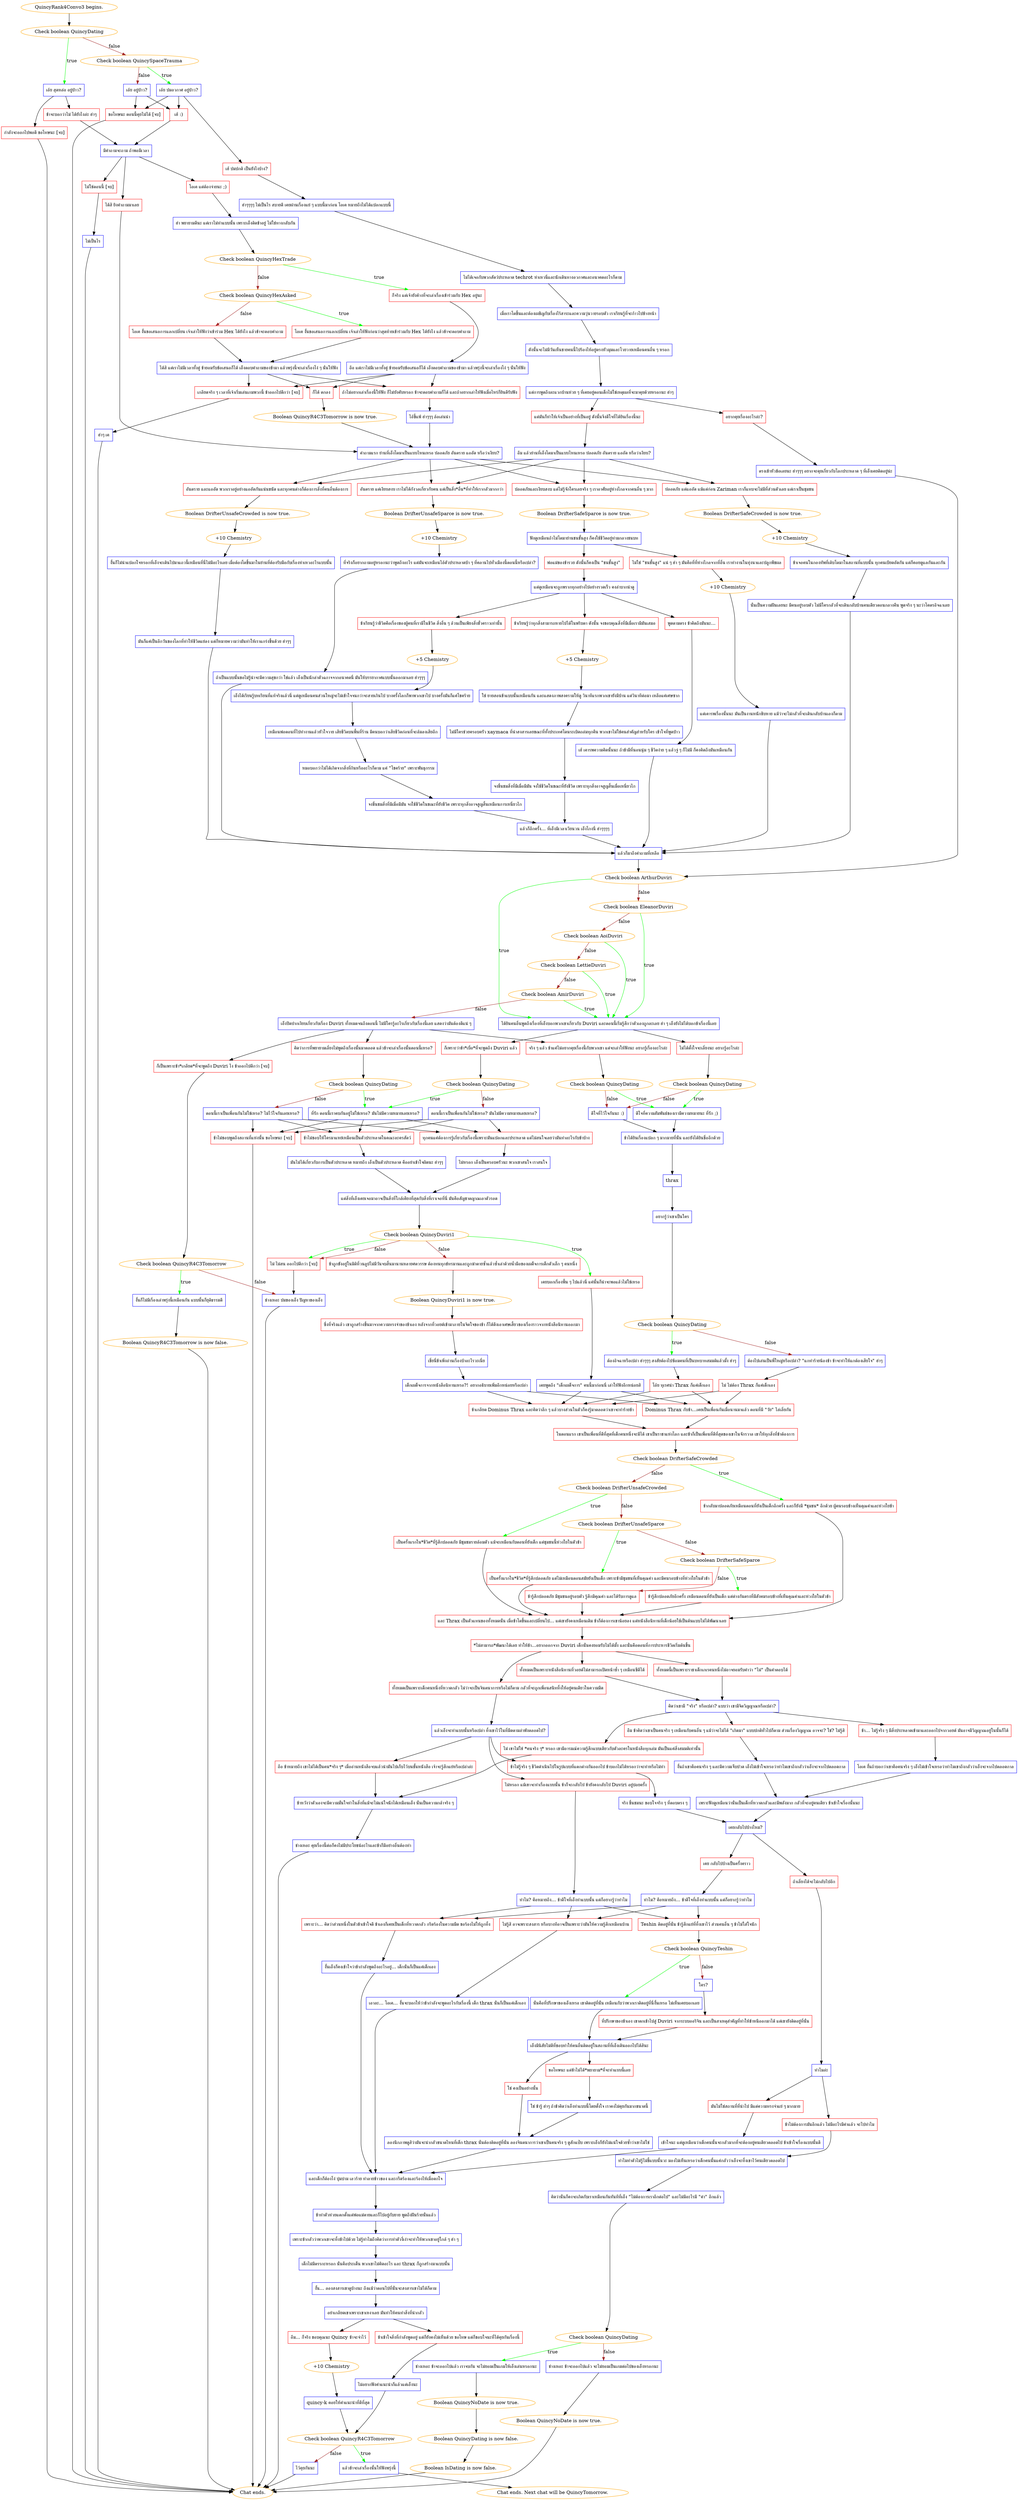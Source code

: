 digraph {
	"QuincyRank4Convo3 begins." [color=orange];
		"QuincyRank4Convo3 begins." -> j552943725;
	j552943725 [label="Check boolean QuincyDating",color=orange];
		j552943725 -> j3049906672 [label=true,color=green];
		j552943725 -> j3004499405 [label=false,color=brown];
	j3049906672 [label="เอ้ย สุดหล่อ อยู่ป่าว?",shape=box,color=blue];
		j3049906672 -> j498917432;
		j3049906672 -> j402005787;
	j3004499405 [label="Check boolean QuincySpaceTrauma",color=orange];
		j3004499405 -> j850194173 [label=true,color=green];
		j3004499405 -> j3971621636 [label=false,color=brown];
	j498917432 [label="ข้าจะบอกว่าไม่ ได้ยังไงล่ะ ฮ่าๆ",shape=box,color=red];
		j498917432 -> j3705068894;
	j402005787 [label="กำลังจะออกไปพอดี ขอโทษนะ [จบ]",shape=box,color=red];
		j402005787 -> "Chat ends.";
	j850194173 [label="เอ้ย ปมอวกาศ อยู่ป่าว?",shape=box,color=blue];
		j850194173 -> j2477707010;
		j850194173 -> j3715978751;
		j850194173 -> j1605941528;
	j3971621636 [label="เอ้ย อยู่ป่าว?",shape=box,color=blue];
		j3971621636 -> j3715978751;
		j3971621636 -> j1605941528;
	j3705068894 [label="มีคำถามจะถาม ถ้าพอมีเวลา",shape=box,color=blue];
		j3705068894 -> j2697381779;
		j3705068894 -> j685164825;
		j3705068894 -> j1649332000;
	"Chat ends." [color=orange];
	j2477707010 [label="เฮ้ ปมปกติ เป็นยังไงบ้าง?",shape=box,color=red];
		j2477707010 -> j2591537395;
	j3715978751 [label="เฮ้ :)",shape=box,color=red];
		j3715978751 -> j3705068894;
	j1605941528 [label="ขอโทษนะ ตอนนี้คุยไม่ได้ [จบ]",shape=box,color=red];
		j1605941528 -> "Chat ends.";
	j2697381779 [label="ได้สิ ยิงคำถามมาเลย",shape=box,color=red];
		j2697381779 -> j2686825429;
	j685164825 [label="โอเค แต่ต้องจ่ายนะ ;)",shape=box,color=red];
		j685164825 -> j3414228076;
	j1649332000 [label="ไม่ใช่ตอนนี้ [จบ]",shape=box,color=red];
		j1649332000 -> j434726775;
	j2591537395 [label="ฮ่าๆๆๆๆ ไม่เป็นไร สบายดี เคยผ่านเรื่องแย่ ๆ แบบนี้มาก่อน โอเค หมายถึงไม่ได้แปลกแบบนี้",shape=box,color=blue];
		j2591537395 -> j3620499839;
	j2686825429 [label="คำถามแรก ย่านที่เอ็งโตมาเป็นแบบไหนเหรอ ปลอดภัย อันตราย แออัด หรือว่าเงียบ?",shape=box,color=blue];
		j2686825429 -> j4279282173;
		j2686825429 -> j2417026078;
		j2686825429 -> j848333418;
		j2686825429 -> j3225608264;
	j3414228076 [label="ฮ่า พยายามดีนะ แต่เราไม่ทำแบบนั้น เพราะเอ็งติดข้าอยู่ ไม่ใช่ทางกลับกัน",shape=box,color=blue];
		j3414228076 -> j3869748579;
	j434726775 [label="ไม่เป็นไร",shape=box,color=blue];
		j434726775 -> "Chat ends.";
	j3620499839 [label="ไม่ได้เจอกับพวกสัตว์ประหลาด techrot ห่าเหวนี่และนักเดินทางอวกาศและอนาคตอะไรก็ตาม",shape=box,color=blue];
		j3620499839 -> j633327523;
	j4279282173 [label="ปลอดภัย แต่แออัด แม้แต่ก่อน Zariman เราก็แทบจะไม่มีที่ส่วนตัวเลย แต่เราเป็นชุมชน",shape=box,color=red];
		j4279282173 -> j2856216552;
	j2417026078 [label="อันตราย และแออัด พวกเราอยู่อย่างแออัดกันแน่นขนัด และทุกคนต่างก็ต้องการสิ่งที่คนอื่นต้องการ",shape=box,color=red];
		j2417026078 -> j2956858195;
	j848333418 [label="อันตราย แต่เงียบสงบ เราไม่ได้กังวลเกี่ยวกับคน แต่เป็นสิ่ง*อื่น*ที่ทำให้เรากลัวมากกว่า",shape=box,color=red];
		j848333418 -> j1669458923;
	j3225608264 [label="ปลอดภัยและเงียบสงบ แต่ไม่รู้จักใครเลยจริง ๆ เราอาศัยอยู่ห่างไกลจากคนอื่น ๆ มาก",shape=box,color=red];
		j3225608264 -> j2703112689;
	j3869748579 [label="Check boolean QuincyHexTrade",color=orange];
		j3869748579 -> j2664556053 [label=true,color=green];
		j3869748579 -> j4011176701 [label=false,color=brown];
	j633327523 [label="เมื่อเราโตขึ้นและต้องเผชิญกับเรื่องไร้สาระและความวุ่นวายรอบตัว เราเรียนรู้ที่จะก้าวไปข้างหน้า",shape=box,color=blue];
		j633327523 -> j778707565;
	j2856216552 [label="Boolean DrifterSafeCrowded is now true.",color=orange];
		j2856216552 -> j3297468954;
	j2956858195 [label="Boolean DrifterUnsafeCrowded is now true.",color=orange];
		j2956858195 -> j294027552;
	j1669458923 [label="Boolean DrifterUnsafeSparce is now true.",color=orange];
		j1669458923 -> j3090298070;
	j2703112689 [label="Boolean DrifterSafeSparce is now true.",color=orange];
		j2703112689 -> j929368946;
	j2664556053 [label="ก็จริง แต่เจ้ายังค้างที่จะเล่าเรื่องเข้าร่วมกับ Hex อยู่นะ",shape=box,color=red];
		j2664556053 -> j52055219;
	j4011176701 [label="Check boolean QuincyHexAsked",color=orange];
		j4011176701 -> j1796418560 [label=true,color=green];
		j4011176701 -> j4117146018 [label=false,color=brown];
	j778707565 [label="ดังนั้นจะไม่มีวันเห็นชายคนนี้ไปร้องไห้อยู่ตรงหัวมุมและโวยวายเหมือนคนอื่น ๆ หรอก",shape=box,color=blue];
		j778707565 -> j1492567333;
	j3297468954 [label="+10 Chemistry",color=orange];
		j3297468954 -> j3277028146;
	j294027552 [label="+10 Chemistry",color=orange];
		j294027552 -> j3982234422;
	j3090298070 [label="+10 Chemistry",color=orange];
		j3090298070 -> j4204607876;
	j929368946 [label="ฟังดูเหมือนถ้าไม่โตมาย่านชนชั้นสูง ก็คงใช้ชีวิตอยู่ท่ามกลางชนบท",shape=box,color=blue];
		j929368946 -> j572444665;
		j929368946 -> j3543648295;
	j52055219 [label="อือ แต่เราไม่มีเวลาทั้งคู่ ข้ายอมรับข้อเสนอก็ได้ เอ็งตอบคำถามของข้ามา แล้วพรุ่งนี้จะเล่าเรื่องโง่ ๆ นั่นให้ฟัง",shape=box,color=blue];
		j52055219 -> j2438269642;
		j52055219 -> j1766670925;
		j52055219 -> j615083031;
	j1796418560 [label="โอเค งั้นขอเสนอการแลกเปลี่ยน เจ้าเล่าให้ฟังก่อนว่าสุดท้ายเข้าร่วมกับ Hex ได้ยังไง แล้วข้าจะตอบคำถาม",shape=box,color=red];
		j1796418560 -> j768780739;
	j4117146018 [label="โอเค งั้นขอเสนอการแลกเปลี่ยน เจ้าเล่าให้ฟังว่าเข้าร่วม Hex ได้ยังไง แล้วข้าจะตอบคำถาม",shape=box,color=red];
		j4117146018 -> j768780739;
	j1492567333 [label="แต่การพูดถึงละแวกบ้านห่วย ๆ ที่เคยอยู่ตอนเด็กไม่ใช่เหตุผลที่จะมาคุยด้วยหรอกนะ ฮ่าๆ",shape=box,color=blue];
		j1492567333 -> j21122079;
		j1492567333 -> j3717246812;
	j3277028146 [label="ข้าเจอคนในกองทัพที่เติบโตมาในสถานที่แบบนั้น ทุกคนเบียดอัดกัน แต่ก็คอยดูแลกันและกัน",shape=box,color=blue];
		j3277028146 -> j2715594619;
	j3982234422 [label="งั้นก็ไม่น่าแปลกใจหรอกที่เอ็งจะเดินไปมาแถวนี้เหมือนที่นี่ไม่มีอะไรเลย เมื่อต้องโตขึ้นมาในย่านที่ต้องรับมือกับเรื่องห่าเหวอะไรแบบนั้น",shape=box,color=blue];
		j3982234422 -> j2033332651;
	j4204607876 [label="ที่จริงก็อยากถามอยู่หรอกนะว่าพูดถึงอะไร แต่มันจะเหมือนไอ้ตัวประหลาดบ้า ๆ ที่คลานไปทั่วเมืองนี้ตอนนี้หรือเปล่า?",shape=box,color=blue];
		j4204607876 -> j4224484762;
	j572444665 [label="ไม่ใช่ \"ชนชั้นสูง\" แน่ ๆ ฮ่า ๆ มันคือที่ที่ห่างไกลจากที่อื่น เราทำงานในทุ่งนาและปลูกพืชผล",shape=box,color=red];
		j572444665 -> j837811281;
	j3543648295 [label="พ่อแม่ของข้ารวย ดังนั้นก็คงเป็น \"ชนชั้นสูง\"",shape=box,color=red];
		j3543648295 -> j235596264;
	j2438269642 [label="ก็ได้ ตกลง",shape=box,color=red];
		j2438269642 -> j2294527913;
	j1766670925 [label="ถ้าไม่อยากเล่าเรื่องนี้ให้ฟัง ก็ไม่บังคับหรอก ข้าจะตอบคำถามก็ได้ และถ้าอยากเล่าให้ฟังเมื่อไหร่ก็ยินดีรับฟัง",shape=box,color=red];
		j1766670925 -> j550575653;
	j615083031 [label="เกลียดจริง ๆ เวลาที่เจ้าเริ่มเล่นเกมพวกนี้ ข้าออกไปดีกว่า [จบ]",shape=box,color=red];
		j615083031 -> j46506342;
	j768780739 [label="ได้สิ แต่เราไม่มีเวลาทั้งคู่ ข้ายอมรับข้อเสนอก็ได้ เอ็งตอบคำถามของข้ามา แล้วพรุ่งนี้จะเล่าเรื่องโง่ ๆ นั่นให้ฟัง",shape=box,color=blue];
		j768780739 -> j2438269642;
		j768780739 -> j1766670925;
		j768780739 -> j615083031;
	j21122079 [label="อยากคุยเรื่องอะไรล่ะ?",shape=box,color=red];
		j21122079 -> j3851096713;
	j3717246812 [label="แต่มันก็ทำให้เจ้าเป็นอย่างที่เป็นอยู่ ดังนั้นจึงดีใจที่ได้ยินเรื่องนี้นะ",shape=box,color=red];
		j3717246812 -> j55955612;
	j2715594619 [label="นั่นเป็นความฝันเลยนะ มีคนอยู่รอบตัว ไม่มีใครกลัวที่จะเดินกลับบ้านคนเดียวตอนกลางคืน พูดจริง ๆ นะว่าโคตรอิจฉาเลย",shape=box,color=blue];
		j2715594619 -> j3414463346;
	j2033332651 [label="มันก็แค่เป็นอีกวันของโลกที่ทำให้ชีวิตแย่ลง แต่ก็หมายความว่ามันทำให้เราแกร่งขึ้นด้วย ฮ่าๆๆ",shape=box,color=blue];
		j2033332651 -> j3414463346;
	j4224484762 [label="ถ้าเป็นแบบนั้นขอไม่รู้น่าจะมีความสุขกว่า ใช่แล้ว เอ็งเป็นนักล่าตัวฉกาจจากอนาคตนี่ มันให้บรรยากาศแบบนั้นออกมาเลย ฮ่าๆๆๆ",shape=box,color=blue];
		j4224484762 -> j3414463346;
	j837811281 [label="+10 Chemistry",color=orange];
		j837811281 -> j3836426574;
	j235596264 [label="แต่ดูเหมือนจะถูกพรากทุกอย่างไปอย่างรวดเร็ว คงลำบากน่าดู",shape=box,color=blue];
		j235596264 -> j3991937440;
		j235596264 -> j2049962295;
		j235596264 -> j24464686;
	j2294527913 [label="Boolean QuincyR4C3Tomorrow is now true.",color=orange];
		j2294527913 -> j2686825429;
	j550575653 [label="ไอ้ขี้แพ้ ฮ่าๆๆๆ ล้อเล่นน่า",shape=box,color=blue];
		j550575653 -> j2686825429;
	j46506342 [label="ฮ่าๆ เค",shape=box,color=blue];
		j46506342 -> "Chat ends.";
	j3851096713 [label="ตรงเข้าหัวข้อเลยนะ ฮ่าๆๆๆ อยากจะคุยเกี่ยวกับโลกประหลาด ๆ ที่เอ็งเคยติดอยู่น่ะ",shape=box,color=blue];
		j3851096713 -> j3268356592;
	j55955612 [label="อืม แล้วย่านที่เอ็งโตมาเป็นแบบไหนเหรอ ปลอดภัย อันตราย แออัด หรือว่าเงียบ?",shape=box,color=blue];
		j55955612 -> j4279282173;
		j55955612 -> j2417026078;
		j55955612 -> j848333418;
		j55955612 -> j3225608264;
	j3414463346 [label="แล้วก็มาถึงคำถามที่เหลือ",shape=box,color=blue];
		j3414463346 -> j3268356592;
	j3836426574 [label="แต่เคารพเรื่องนั้นนะ มันเป็นงานหนักชิบหาย แม้ว่าจะไม่กลัวที่จะเดินกลับบ้านเองก็ตาม",shape=box,color=blue];
		j3836426574 -> j3414463346;
	j3991937440 [label="พูดตามตรง ข้าคิดถึงมันนะ...",shape=box,color=red];
		j3991937440 -> j2004178364;
	j2049962295 [label="ข้าเรียนรู้ว่าทุกสิ่งสามารถหายไปได้ในพริบตา ดังนั้น จงขอบคุณสิ่งที่มีเมื่อเรามีมันเสมอ",shape=box,color=red];
		j2049962295 -> j100600483;
	j24464686 [label="ข้าเรียนรู้ว่าชีวิตคือเรื่องของผู้คนที่เรามีในชีวิต สิ่งอื่น ๆ ล้วนเป็นเพียงสิ่งชั่วคราวเท่านั้น",shape=box,color=red];
		j24464686 -> j3346690093;
	j3268356592 [label="Check boolean ArthurDuviri",color=orange];
		j3268356592 -> j1722595909 [label=true,color=green];
		j3268356592 -> j4104290587 [label=false,color=brown];
	j2004178364 [label="เฮ้ เคารพความคิดนั้นนะ ถ้าข้ามีที่นอนนุ่ม ๆ ชีวิตง่าย ๆ แล้วจู่ ๆ ก็ไม่มี ก็คงคิดถึงมันเหมือนกัน",shape=box,color=blue];
		j2004178364 -> j3414463346;
	j100600483 [label="+5 Chemistry",color=orange];
		j100600483 -> j3385517604;
	j3346690093 [label="+5 Chemistry",color=orange];
		j3346690093 -> j267986473;
	j1722595909 [label="ได้ยินคนอื่นพูดถึงเรื่องที่เอ็งบอกพวกเขาเกี่ยวกับ Duviri และตอนนี้เริ่มรู้สึกว่าตัวเองถูกละเลย ฮ่า ๆ เอ็งยังไม่ได้บอกข้าเรื่องนี้เลย",shape=box,color=blue];
		j1722595909 -> j1705808359;
		j1722595909 -> j1996163226;
	j4104290587 [label="Check boolean EleanorDuviri",color=orange];
		j4104290587 -> j1722595909 [label=true,color=green];
		j4104290587 -> j481100708 [label=false,color=brown];
	j3385517604 [label="ใช่ ยายสอนข้าแบบนั้นเหมือนกัน และแสดงภาพสงครามให้ดู วินาทีแรกพวกเขายังมีบ้าน แต่วินาทีต่อมา เหลือแค่เศษซาก",shape=box,color=blue];
		j3385517604 -> j290323226;
	j267986473 [label="เอ็งได้เรียนรู้บทเรียนที่แท้จริงแล้วนี่ แต่ดูเหมือนคนส่วนใหญ่จะไม่เข้าใจจนกว่าจะสายเกินไป บางครั้งโลกก็พาพวกเขาไป บางครั้งมันก็แค่โชคร้าย",shape=box,color=blue];
		j267986473 -> j1984834659;
	j1705808359 [label="ไม่ได้ตั้งใจจะเลี่ยงนะ อยากรู้อะไรล่ะ",shape=box,color=red];
		j1705808359 -> j1049962924;
	j1996163226 [label="ก็เพราะว่าข้า*เบื่อ*ที่จะพูดถึง Duviri แล้ว",shape=box,color=red];
		j1996163226 -> j2517674731;
	j481100708 [label="Check boolean AoiDuviri",color=orange];
		j481100708 -> j1722595909 [label=true,color=green];
		j481100708 -> j2629651196 [label=false,color=brown];
	j290323226 [label="ไม่มีใครช่วยครอบครัว xaymaca ที่น่าสงสารเลยขณะที่ทั้งประเทศโดนระเบิดถล่มทุกคืน พวกเขาไม่ใช่คนสำคัญสำหรับใคร เข้าใจที่พูดป่าว",shape=box,color=blue];
		j290323226 -> j1084921331;
	j1984834659 [label="เหมือนพ่อตอนที่ไปทำงานแล้วหัวใจวาย เสียชีวิตบนพื้นที่ร้าน มีคนบอกว่าเสียชีวิตก่อนที่จะล้มลงเสียอีก",shape=box,color=blue];
		j1984834659 -> j3608609111;
	j1049962924 [label="Check boolean QuincyDating",color=orange];
		j1049962924 -> j431748339 [label=true,color=green];
		j1049962924 -> j3916854042 [label=false,color=brown];
	j2517674731 [label="Check boolean QuincyDating",color=orange];
		j2517674731 -> j1378252535 [label=true,color=green];
		j2517674731 -> j3163189251 [label=false,color=brown];
	j2629651196 [label="Check boolean LettieDuviri",color=orange];
		j2629651196 -> j1722595909 [label=true,color=green];
		j2629651196 -> j1771238635 [label=false,color=brown];
	j1084921331 [label="จงชื่นชมสิ่งที่มีเมื่อมีมัน จงใช้ชีวิตในขณะที่ยังชีวิต เพราะทุกสิ่งอาจสูญสิ้นเมื่อเหนี่ยวไก",shape=box,color=blue];
		j1084921331 -> j3016930306;
	j3608609111 [label="หมอบอกว่าไม่ได้เกิดจากสิ่งที่กินหรืออะไรก็ตาม แค่ \"โชคร้าย\" เพราะพันธุกรรม",shape=box,color=blue];
		j3608609111 -> j571819075;
	j431748339 [label="ดีใจที่ความสัมพันธ์ของเรามีความหมายนะ ที่รัก ;)",shape=box,color=blue];
		j431748339 -> j4179761878;
	j3916854042 [label="ดีใจที่ไว้ใจกันนะ :)",shape=box,color=blue];
		j3916854042 -> j4179761878;
	j1378252535 [label="ที่รัก ตอนนี้เราคบกันอยู่ไม่ใช่เหรอ? มันไม่มีความหมายเลยเหรอ?",shape=box,color=blue];
		j1378252535 -> j1019028003;
		j1378252535 -> j4165044662;
		j1378252535 -> j1820322597;
	j3163189251 [label="ตอนนี้เราเป็นเพื่อนกันไม่ใช่เหรอ? มันไม่มีความหมายเลยเหรอ?",shape=box,color=blue];
		j3163189251 -> j1019028003;
		j3163189251 -> j4165044662;
		j3163189251 -> j1820322597;
	j1771238635 [label="Check boolean AmirDuviri",color=orange];
		j1771238635 -> j1722595909 [label=true,color=green];
		j1771238635 -> j1427493454 [label=false,color=brown];
	j3016930306 [label="แล้วก็อีกครั้ง... ที่เอ็งมีเวลาเวียนวน เอ็งโกงนี่ ฮ่าๆๆๆๆ",shape=box,color=blue];
		j3016930306 -> j3414463346;
	j571819075 [label="จงชื่นชมสิ่งที่มีเมื่อมีมัน จงใช้ชีวิตในขณะที่ยังชีวิต เพราะทุกสิ่งอาจสูญสิ้นเหมือนการเหนี่ยวไก",shape=box,color=blue];
		j571819075 -> j3016930306;
	j4179761878 [label="ข้าได้ยินเรื่องแปลก ๆ มากมายที่นั่น และยังได้ยินชื่ออีกด้วย",shape=box,color=blue];
		j4179761878 -> j2407794035;
	j1019028003 [label="ทุกคนแค่ต้องการรู้เกี่ยวกับเรื่องนี้เพราะมันแปลกและประหลาด แต่ไม่สนใจเลยว่ามันทำอะไรกับข้าบ้าง",shape=box,color=red];
		j1019028003 -> j2175253664;
	j4165044662 [label="ข้าไม่ชอบให้ใครมาแหย่เหมือนเป็นตัวประหลาดในคณะละครสัตว์",shape=box,color=red];
		j4165044662 -> j3111134585;
	j1820322597 [label="ข้าไม่ชอบพูดถึงสถานที่แห่งนั้น ขอโทษนะ [จบ]",shape=box,color=red];
		j1820322597 -> "Chat ends.";
	j1427493454 [label="เอ็งปิดปากเงียบเกี่ยวกับเรื่อง Duviri ทั้งหมดจนถึงตอนนี้ ไม่มีใครรู้อะไรเกี่ยวกับเรื่องนี้เลย แสดงว่ามันต้องดีแน่ ๆ",shape=box,color=blue];
		j1427493454 -> j3194378610;
		j1427493454 -> j1452181953;
		j1427493454 -> j4095028837;
	j2407794035 [label="thrax",shape=box,color=blue];
		j2407794035 -> j784371892;
	j2175253664 [label="ไม่หรอก เอ็งเป็นครอบครัวนะ พวกเขาสนใจ เราสนใจ",shape=box,color=blue];
		j2175253664 -> j580766532;
	j3111134585 [label="มันไม่ได้เกี่ยวกับการเป็นตัวประหลาด หมายถึง เอ็งเป็นตัวประหลาด คืออย่าเข้าใจผิดนะ ฮ่าๆๆ",shape=box,color=blue];
		j3111134585 -> j580766532;
	j3194378610 [label="จริง ๆ แล้ว ข้าแค่ไม่อยากคุยเรื่องนี้กับพวกเขา แต่จะเล่าให้ฟังนะ อยากรู้เรื่องอะไรล่ะ",shape=box,color=red];
		j3194378610 -> j1970620959;
	j1452181953 [label="คิดว่าการที่พยายามเลี่ยงไม่พูดถึงเรื่องนั้นมาตลอด แล้วข้าจะเล่าเรื่องนั้นตอนนี้เหรอ?",shape=box,color=red];
		j1452181953 -> j1548335853;
	j4095028837 [label="ก็เป็นเพราะข้า*เกลียด*ที่จะพูดถึง Duviri ไง ข้าออกไปดีกว่า [จบ]",shape=box,color=red];
		j4095028837 -> j3137933610;
	j784371892 [label="อยากรู้ว่าเขาเป็นใคร",shape=box,color=blue];
		j784371892 -> j3518307430;
	j580766532 [label="แต่สิ่งที่เอ็งเคยเจอมาอาจเป็นสิ่งที่ใกล้เคียงที่สุดกับสิ่งที่เราเจอที่นี่ มันคือสัญชาตญาณเอาตัวรอด",shape=box,color=blue];
		j580766532 -> j1065292502;
	j1970620959 [label="Check boolean QuincyDating",color=orange];
		j1970620959 -> j431748339 [label=true,color=green];
		j1970620959 -> j3916854042 [label=false,color=brown];
	j1548335853 [label="Check boolean QuincyDating",color=orange];
		j1548335853 -> j1378252535 [label=true,color=green];
		j1548335853 -> j605644683 [label=false,color=brown];
	j3137933610 [label="Check boolean QuincyR4C3Tomorrow",color=orange];
		j3137933610 -> j3012383879 [label=true,color=green];
		j3137933610 -> j1239917210 [label=false,color=brown];
	j3518307430 [label="Check boolean QuincyDating",color=orange];
		j3518307430 -> j3730287628 [label=true,color=green];
		j3518307430 -> j2763200702 [label=false,color=brown];
	j1065292502 [label="Check boolean QuincyDuviri1",color=orange];
		j1065292502 -> j2157977836 [label=true,color=green];
		j1065292502 -> j1121581152 [label=true,color=green];
		j1065292502 -> j2782857526 [label=false,color=brown];
		j1065292502 -> j1121581152 [label=false,color=brown];
	j605644683 [label="ตอนนี้เราเป็นเพื่อนกันไม่ใช่เหรอ? ไม่ไว้ใจกันเลยเหรอ?",shape=box,color=blue];
		j605644683 -> j1019028003;
		j605644683 -> j4165044662;
		j605644683 -> j1820322597;
	j3012383879 [label="งั้นก็ไม่มีเรื่องเล่าพรุ่งนี้เหมือนกัน แบบนั้นก็ยุติธรรมดี",shape=box,color=blue];
		j3012383879 -> j10984581;
	j1239917210 [label="ช่างเหอะ ปมของเอ็ง ปัญหาของเอ็ง",shape=box,color=blue];
		j1239917210 -> "Chat ends.";
	j3730287628 [label="ต้องอิจฉาหรือเปล่า ฮ่าๆๆๆ สงสัยต้องไปซ้อมคนที่เป็นบทบาทสมมติแล้วมั้ง ฮ่าๆ",shape=box,color=blue];
		j3730287628 -> j3319397425;
	j2763200702 [label="ต้องไปเล่นเป็นพี่ใหญ่หรือเปล่า? \"แกทำร้ายน้องข้า ข้าจะทำให้แกต้องเสียใจ\" ฮ่าๆ",shape=box,color=blue];
		j2763200702 -> j607228663;
	j2157977836 [label="เคยบอกเรื่องพื้น ๆ ไปแล้วนี่ แค่นั้นก็น่าจะพอแล้วไม่ใช่เหรอ",shape=box,color=red];
		j2157977836 -> j3949733150;
	j1121581152 [label="ไม่ ไม่สน ออกไปดีกว่า [จบ]",shape=box,color=red];
		j1121581152 -> j1239917210;
	j2782857526 [label="ข้าถูกขังอยู่ในมิติที่วนลูปไม่มีวันจบสิ้นมานานหลายศตวรรษ ต้องทนทุกข์ทรมานและถูกฆ่าตายซ้ำแล้วซ้ำเล่าด้วยน้ำมือของเผด็จการเด็กตัวเล็ก ๆ คนหนึ่ง",shape=box,color=red];
		j2782857526 -> j3192347675;
	j10984581 [label="Boolean QuincyR4C3Tomorrow is now false.",color=orange];
		j10984581 -> "Chat ends.";
	j3319397425 [label="โอ้ย ทุเรศน่า Thrax ก็แค่เด็กเอง",shape=box,color=red];
		j3319397425 -> j648102441;
		j3319397425 -> j1531859455;
	j607228663 [label="ไม่ ไม่ต้อง Thrax ก็แค่เด็กเอง",shape=box,color=red];
		j607228663 -> j1531859455;
		j607228663 -> j648102441;
	j3949733150 [label="เคยพูดถึง \"เด็กเผด็จการ\" คนนี้มาก่อนนี่ เล่าให้ฟังอีกหน่อยสิ",shape=box,color=blue];
		j3949733150 -> j1531859455;
		j3949733150 -> j648102441;
	j3192347675 [label="Boolean QuincyDuviri1 is now true.",color=orange];
		j3192347675 -> j3673419994;
	j648102441 [label="ข้าเกลียด Dominus Thrax และคิดว่าลึก ๆ แล้วบางส่วนในตัวก็คงรู้มาตลอดว่าเขาจะทำร้ายข้า",shape=box,color=red];
		j648102441 -> j1010098928;
	j1531859455 [label="Dominus Thrax กับข้า...เคยเป็นเพื่อนกันเมื่อนานมาแล้ว ตอนที่มี \"วัย\" ไล่เลี่ยกัน",shape=box,color=red];
		j1531859455 -> j1010098928;
	j3673419994 [label="ซึ่งที่จริงแล้ว เขาถูกสร้างขึ้นมาจากความทรงจำของข้าเอง หลังจากที่วอยด์เข้ามาภายในจิตใจของข้า ก็ได้ดึงเอาเศษเสี้ยวของเรื่องราวจากหนังสือนิทานออกมา",shape=box,color=red];
		j3673419994 -> j2649344394;
	j1010098928 [label="ในตอนแรก เขาเป็นเพื่อนที่ดีที่สุดที่เด็กคนหนึ่งจะมีได้ เขาเป็นราชาแห่งโลก และข้าก็เป็นเพื่อนที่ดีที่สุดของเขาในจักรวาล เขาให้ทุกสิ่งที่ข้าต้องการ",shape=box,color=red];
		j1010098928 -> j2662847170;
	j2649344394 [label="เชี่ยนี่ข้าเพิ่งอ่านเรื่องบ้าอะไรวะเนี่ย",shape=box,color=blue];
		j2649344394 -> j2449146024;
	j2662847170 [label="Check boolean DrifterSafeCrowded",color=orange];
		j2662847170 -> j3919873506 [label=true,color=green];
		j2662847170 -> j994130163 [label=false,color=brown];
	j2449146024 [label="เด็กเผด็จการจากหนังสือนิทานเหรอ?! อยากอธิบายเพิ่มอีกหน่อยหรือเปล่า",shape=box,color=blue];
		j2449146024 -> j1531859455;
		j2449146024 -> j648102441;
	j3919873506 [label="ข้ากลับมาปลอดภัยเหมือนตอนที่ยังเป็นเด็กอีกครั้ง และก็ยังมี *ชุมชน* อีกด้วย ผู้คนรอบข้างเห็นคุณค่าและห่วงใยข้า",shape=box,color=red];
		j3919873506 -> j784633114;
	j994130163 [label="Check boolean DrifterUnsafeCrowded",color=orange];
		j994130163 -> j231882761 [label=true,color=green];
		j994130163 -> j3323227003 [label=false,color=brown];
	j784633114 [label="และ Thrax เป็นตัวแทนของทั้งหมดนั่น เมื่อข้าโตขึ้นและเปลี่ยนไป... แต่เขายังคงเหมือนเดิม ข้าก็ต้องการเขาน้อยลง แต่หนังสือนิทานที่เด็กน้อยใช้เป็นต้นแบบไม่ได้พัฒนาเลย",shape=box,color=red];
		j784633114 -> j3433680991;
	j231882761 [label="เป็นครั้งแรกใน*ชีวิต*ที่รู้สึกปลอดภัย มีชุมชมรายล้อมตัว แม้จะเหมือนกับตอนที่ยังเด็ก แต่ชุมชนนี้ห่วงใยในตัวข้า",shape=box,color=red];
		j231882761 -> j784633114;
	j3323227003 [label="Check boolean DrifterUnsafeSparce",color=orange];
		j3323227003 -> j1941510721 [label=true,color=green];
		j3323227003 -> j2575966162 [label=false,color=brown];
	j3433680991 [label="*ไม่สามารถ*พัฒนาได้เลย ทำให้ข้า...อยากออกจาก Duviri เด็กนั่นคงยอมรับไม่ได้มั้ง และนั่นคือตอนที่การประหารชีวิตเริ่มต้นขึ้น",shape=box,color=red];
		j3433680991 -> j881445068;
		j3433680991 -> j1286410876;
		j3433680991 -> j2477792458;
	j1941510721 [label="เป็นครั้งแรกใน*ชีวิต*ที่รู้สึกปลอดภัย แต่ไม่เหมือนตอนสมัยยังเป็นเด็ก เพราะข้ามีชุมชนที่เห็นคุณค่า และมีคนรอบข้างที่ห่วงใยในตัวข้า",shape=box,color=red];
		j1941510721 -> j784633114;
	j2575966162 [label="Check boolean DrifterSafeSparce",color=orange];
		j2575966162 -> j2337734649 [label=true,color=green];
		j2575966162 -> j2638175320 [label=false,color=brown];
	j881445068 [label="ทั้งหมดนี้เป็นเพราะราชาเด็กเกเรคนหนึ่งไม่อาจยอมรับคำว่า \"ไม่\" เป็นคำตอบได้",shape=box,color=red];
		j881445068 -> j1123115735;
	j1286410876 [label="ทั้งหมดเป็นเพราะหนังสือนิทานที่วอยด์ไม่สามารถเปิดหน้าซ้ำ ๆ เหมือนซีดีได้",shape=box,color=red];
		j1286410876 -> j1123115735;
	j2477792458 [label="ทั้งหมดเป็นเพราะเด็กคนหนึ่งที่หวาดกลัว ไม่ว่าจะเป็นจินตนาการหรือไม่ก็ตาม กลัวที่จะถูกเพื่อนสนิททิ้งให้อยู่คนเดียวในความมืด",shape=box,color=red];
		j2477792458 -> j3433609628;
	j2337734649 [label="ข้ารู้สึกปลอดภัยอีกครั้ง เหมือนตอนที่ยังเป็นเด็ก แต่ต่างกันตรงที่มีสังคมรอบข้างที่เห็นคุณค่าและห่วงใยในตัวข้า",shape=box,color=red];
		j2337734649 -> j784633114;
	j2638175320 [label="ข้ารู้สึกปลอดภัย มีชุมชนอยู่รอบตัว รู้สึกมีคุณค่า และได้รับการดูแล",shape=box,color=red];
		j2638175320 -> j784633114;
	j1123115735 [label="คิดว่าเขามี \"จริง\" หรือเปล่า? แบบว่า เขามีจิตวิญญาณหรือเปล่า?",shape=box,color=blue];
		j1123115735 -> j163681741;
		j1123115735 -> j3616164205;
		j1123115735 -> j1554288391;
	j3433609628 [label="แล้วเอ็งจะทำแบบนั้นหรือเปล่า ทิ้งเขาไว้ในที่มืดตามลำพังตลอดไป?",shape=box,color=blue];
		j3433609628 -> j2695535301;
		j3433609628 -> j803151177;
		j3433609628 -> j288021346;
	j163681741 [label="อืม ข้าคิดว่าเขาเป็นคนจริง ๆ เหมือนกับคนอื่น ๆ แม้ว่าจะไม่ได้ \"เกิดมา\" แบบปกติทั่วไปก็ตาม ส่วนเรื่องวิญญาณ อาจจะ? ใช่? ไม่รู้สิ",shape=box,color=red];
		j163681741 -> j634008487;
	j3616164205 [label="ข้า... ไม่รู้จริง ๆ มีสิ่งประหลาดเข้ามาและออกไปจากวอยด์ มันอาจมีวิญญาณอยู่ในนั้นก็ได้",shape=box,color=red];
		j3616164205 -> j1922650371;
	j1554288391 [label="ไม่ เขาไม่ใช่ *คนจริง ๆ* หรอก เขามีอารมณ์ความรู้สึกแบบเดียวกับตัวละครในหนังสือทุกเล่ม มันเป็นแค่สิ่งสมมติเท่านั้น",shape=box,color=red];
		j1554288391 -> j1492805824;
	j2695535301 [label="ไม่หรอก แม้เขาจะทำเรื่องแบบนั้น ข้าก็จะกลับไป ข้ายังคงกลับไป Duviri อยู่บ่อยครั้ง",shape=box,color=red];
		j2695535301 -> j2993504271;
	j803151177 [label="อือ ข้าหมายถึง เขาไม่ได้เป็นคน*จริง ๆ* เมื่ออ่านหนังสือจบแล้วนำมันไปเก็บไว้บนชั้นหนังสือ เจ้าจะรู้สึกแย่หรือเปล่าล่ะ",shape=box,color=red];
		j803151177 -> j1492805824;
	j288021346 [label="ข้าไม่รู้จริง ๆ ชีวิตดำเนินไปในรูปแบบที่แตกต่างกันออกไป ข้าบอกไม่ได้หรอกว่าจะทำหรือไม่ทำ",shape=box,color=red];
		j288021346 -> j85093301;
	j634008487 [label="งั้นถ้าเขาคือคนจริง ๆ และมีความเจ็บปวด เอ็งไม่เข้าใจเหรอว่าทำไมเขาถึงกลัวว่าเอ็งจะจากไปตลอดกาล",shape=box,color=blue];
		j634008487 -> j2922119017;
	j1922650371 [label="โอเค งั้นถ้าบอกว่าเขาคือคนจริง ๆ เอ็งไม่เข้าใจเหรอว่าทำไมเขาถึงกลัวว่าเอ็งจะจากไปตลอดกาล",shape=box,color=blue];
		j1922650371 -> j2922119017;
	j1492805824 [label="ข้าหวังว่าตัวเองจะมีความมั่นใจทำในสิ่งที่แม้จะไม่แน่ใจนักได้เหมือนเอ็ง นั่นเป็นความกล้าจริง ๆ",shape=box,color=blue];
		j1492805824 -> j2681798910;
	j2993504271 [label="ทำไม? คือหมายถึง... ข้าดีใจที่เอ็งทำแบบนั้น แต่ก็อยากรู้ว่าทำไม",shape=box,color=blue];
		j2993504271 -> j2628300208;
		j2993504271 -> j996947619;
		j2993504271 -> j1149525670;
	j85093301 [label="จริง ชื่นชมนะ ขอบใจจริง ๆ ที่ตอบตรง ๆ",shape=box,color=blue];
		j85093301 -> j4038829360;
	j2922119017 [label="เพราะฟังดูเหมือนว่านั่นเป็นเด็กที่หวาดกลัวและมีพลังมาก กลัวที่จะอยู่คนเดียว ข้าเข้าใจเรื่องนั้นนะ",shape=box,color=blue];
		j2922119017 -> j4038829360;
	j2681798910 [label="ช่างเหอะ คุยเรื่องนี้ต่อก็คงไม่มีประโยชน์อะไรและข้าก็มีอย่างอื่นต้องทำ",shape=box,color=blue];
		j2681798910 -> "Chat ends.";
	j2628300208 [label="เพราะว่า... คิดว่าส่วนหนึ่งในตัวข้าเข้าใจดี ข้าเองก็เคยเป็นเด็กที่หวาดกลัว กรีดร้องในความมืด ขอร้องไม่ให้ถูกทิ้ง",shape=box,color=red];
		j2628300208 -> j3818311393;
	j996947619 [label="ไม่รู้สิ อาจเพราะสงสาร หรือบางทีอาจเป็นเพราะว่ามันให้ความรู้สึกเหมือนบ้าน",shape=box,color=red];
		j996947619 -> j773559801;
	j1149525670 [label="Teshin ติดอยู่ที่นั่น ข้ารู้สึกแย่ที่ทิ้งเขาไว้ ส่วนคนอื่น ๆ ข้าไม่ใส่ใจนัก",shape=box,color=red];
		j1149525670 -> j2913113973;
	j4038829360 [label="เคยกลับไปบ้างไหม?",shape=box,color=blue];
		j4038829360 -> j2745468772;
		j4038829360 -> j612384288;
	j3818311393 [label="งั้นเอ็งก็คงเข้าใจว่าข้ากำลังพูดถึงอะไรอยู่... เด็กนั่นก็เป็นแค่เด็กเอง",shape=box,color=blue];
		j3818311393 -> j1662293461;
	j773559801 [label="เอาละ... โอเค... งั้นจะบอกให้ว่าข้ากำลังจะพูดอะไรกับเรื่องนี้ เด็ก thrax นั่นก็เป็นแค่เด็กเอง",shape=box,color=blue];
		j773559801 -> j1662293461;
	j2913113973 [label="Check boolean QuincyTeshin",color=orange];
		j2913113973 -> j1254045529 [label=true,color=green];
		j2913113973 -> j3799863736 [label=false,color=brown];
	j2745468772 [label="เคย กลับไปบ้างเป็นครั้งคราว",shape=box,color=red];
		j2745468772 -> j807764075;
	j612384288 [label="ถ้าเลี่ยงได้จะไม่กลับไปอีก",shape=box,color=red];
		j612384288 -> j3100602499;
	j1662293461 [label="และเด็กก็ต้องโง่ บุ่มบ่าม เลวร้าย ทำลายข้าวของ และกรีดร้องและร้องไห้เมื่อตกใจ",shape=box,color=blue];
		j1662293461 -> j3068767860;
	j1254045529 [label="นั่นคือที่ปรึกษาของเอ็งเหรอ เขาติดอยู่ที่นั่น เหมือนกับว่าพวกเราติดอยู่ที่นี่งั้นเหรอ ไม่เห็นเคยบอกเลย",shape=box,color=blue];
		j1254045529 -> j5599622;
	j3799863736 [label="ใคร?",shape=box,color=blue];
		j3799863736 -> j331649096;
	j807764075 [label="ทำไม? คือหมายถึง... ข้าดีใจที่เอ็งทำแบบนั้น แต่ก็อยากรู้ว่าทำไม",shape=box,color=blue];
		j807764075 -> j1149525670;
		j807764075 -> j2628300208;
		j807764075 -> j996947619;
	j3100602499 [label="ทำไมล่ะ",shape=box,color=blue];
		j3100602499 -> j1971656333;
		j3100602499 -> j1250886522;
	j3068767860 [label="ข้าทำตัวห่วยแตกตั้งแต่พ่อแม่ตายและก็ไปอยู่กับยาย พูดถึงฝันร้ายนั่นแล้ว",shape=box,color=blue];
		j3068767860 -> j1274663142;
	j5599622 [label="เอ็งมีนิสัยไม่ดีที่ชอบทำให้คนอื่นติดอยู่ในสถานที่ที่เอ็งเดินออกไปได้สินะ",shape=box,color=blue];
		j5599622 -> j116314816;
		j5599622 -> j3995010615;
	j331649096 [label="ที่ปรึกษาของข้าเอง เขาตกเข้าไปสู่ Duviri จากระบบออริจิน และเป็นสาเหตุสำคัญที่ทำให้ข้าหนีออกมาได้ แต่เขายังติดอยู่ที่นั่น",shape=box,color=red];
		j331649096 -> j5599622;
	j1971656333 [label="มันไม่ใช่สถานที่ที่น่าไป มีแต่ความทรงจำแย่ ๆ มากมาย",shape=box,color=red];
		j1971656333 -> j2080270098;
	j1250886522 [label="ข้าไม่ต้องการมันอีกแล้ว ไม่มีอะไรมีค่าแล้ว จะไปทำไม",shape=box,color=red];
		j1250886522 -> j1499530191;
	j1274663142 [label="เพราะข้ากลัวว่าพวกเขาจะทิ้งข้าไปด้วย ไม่รู้ทำไมถึงคิดว่าการทำตัวงี่เง่าจะทำให้พวกเขาอยู่ใกล้ ๆ ฮ่า ๆ",shape=box,color=blue];
		j1274663142 -> j2172332454;
	j116314816 [label="ใช่ คงเป็นอย่างนั้น",shape=box,color=red];
		j116314816 -> j3531237622;
	j3995010615 [label="ขอโทษนะ แต่ข้าไม่ได้*พยายาม*ที่จะทำแบบนี้เลย",shape=box,color=red];
		j3995010615 -> j2227275958;
	j2080270098 [label="เข้าใจนะ แต่ดูเหมือนว่าเด็กคนนั้นจะกลัวมากที่จะต้องอยู่คนเดียวตลอดไป ข้าเข้าใจเรื่องแบบนั้นดี",shape=box,color=blue];
		j2080270098 -> j1662293461;
	j1499530191 [label="ทำไมทำตัวไม่รู้ไม่ชี้แบบนั้นวะ มองไม่เห็นเหรอว่าเด็กคนนั้นแค่กลัวว่าเอ็งจะทิ้งเขาไว้คนเดียวตลอดไป",shape=box,color=blue];
		j1499530191 -> j623007242;
	j2172332454 [label="เด็กไม่มีตรรกะหรอก นั่นคือประเด็น พวกเขาไม่คิดอะไร และ thrax ก็ถูกสร้างมาแบบนั้น",shape=box,color=blue];
		j2172332454 -> j3548547980;
	j3531237622 [label="ลองนึกภาพดูสิว่ามันจะน่ากลัวขนาดไหนที่เด็ก thrax นั่นต้องติดอยู่ที่นั่น ลองจินตนาการว่าเขาเป็นคนจริง ๆ ดูสักแป๊บ เพราะเอ็งก็ยังไม่แน่ใจด้วยซ้ำว่าเขาไม่ใช่",shape=box,color=blue];
		j3531237622 -> j1662293461;
	j2227275958 [label="ใช่ ข้ารู้ ฮ่าๆ ถ้าข้าคิดว่าเอ็งทำแบบนี้โดยตั้งใจ เราคงไม่คุยกันมากขนาดนี้",shape=box,color=blue];
		j2227275958 -> j3531237622;
	j623007242 [label="คิดว่านั่นก็คงจะเกิดกับเราเหมือนกันทันทีที่เอ็ง \"ไม่ต้องการเราอีกต่อไป\" และไม่มีอะไรมี \"ค่า\" อีกแล้ว",shape=box,color=blue];
		j623007242 -> j1234817647;
	j3548547980 [label="งั้น... ลองสงสารเขาดูบ้างนะ ถึงแม้ว่าตอนไปที่นั่นจะสงสารเขาไม่ได้ก็ตาม",shape=box,color=blue];
		j3548547980 -> j4214379545;
	j1234817647 [label="Check boolean QuincyDating",color=orange];
		j1234817647 -> j3700363238 [label=true,color=green];
		j1234817647 -> j2405119346 [label=false,color=brown];
	j4214379545 [label="อย่าเกลียดเขาเพราะเขาเหงาเลย มันทำให้คนทำสิ่งที่น่ากลัว",shape=box,color=blue];
		j4214379545 -> j1851044005;
		j4214379545 -> j965722236;
	j3700363238 [label="ช่างเหอะ ข้าจะออกไปแล้ว เราจบกัน จะไม่ยอมเป็นเกมให้เอ็งเล่นหรอกนะ",shape=box,color=blue];
		j3700363238 -> j3567260245;
	j2405119346 [label="ช่างเหอะ ข้าจะออกไปแล้ว จะไม่ยอมเป็นเกมต่อไปของเอ็งหรอกนะ",shape=box,color=blue];
		j2405119346 -> j632329483;
	j1851044005 [label="ข้าเข้าใจสิ่งที่กำลังพูดอยู่ แต่ก็ยังคงไม่เห็นด้วย ขอโทษ แต่ก็ขอบใจนะที่ได้คุยกันเรื่องนี้",shape=box,color=red];
		j1851044005 -> j1211492287;
	j965722236 [label="อืม... ก็จริง ขอบคุณนะ Quincy ข้าจะจำไว้",shape=box,color=red];
		j965722236 -> j2203568718;
	j3567260245 [label="Boolean QuincyNoDate is now true.",color=orange];
		j3567260245 -> j3990685114;
	j632329483 [label="Boolean QuincyNoDate is now true.",color=orange];
		j632329483 -> "Chat ends.";
	j1211492287 [label="ไม่อยากฟังคำแนะนำก็แล้วแต่เอ็งนะ",shape=box,color=blue];
		j1211492287 -> j3962651380;
	j2203568718 [label="+10 Chemistry",color=orange];
		j2203568718 -> j2693662167;
	j3990685114 [label="Boolean QuincyDating is now false.",color=orange];
		j3990685114 -> j178902881;
	j3962651380 [label="Check boolean QuincyR4C3Tomorrow",color=orange];
		j3962651380 -> j3207973030 [label=true,color=green];
		j3962651380 -> j156518046 [label=false,color=brown];
	j2693662167 [label="quincy-k คอยให้คำแนะนำที่ดีที่สุด",shape=box,color=blue];
		j2693662167 -> j3962651380;
	j178902881 [label="Boolean IsDating is now false.",color=orange];
		j178902881 -> "Chat ends.";
	j3207973030 [label="แล้วข้าจะเล่าเรื่องนั้นให้ฟังพรุ่งนี้",shape=box,color=blue];
		j3207973030 -> "Chat ends. Next chat will be QuincyTomorrow.";
	j156518046 [label="ไว้คุยกันนะ",shape=box,color=blue];
		j156518046 -> "Chat ends.";
	"Chat ends. Next chat will be QuincyTomorrow." [color=orange];
}
